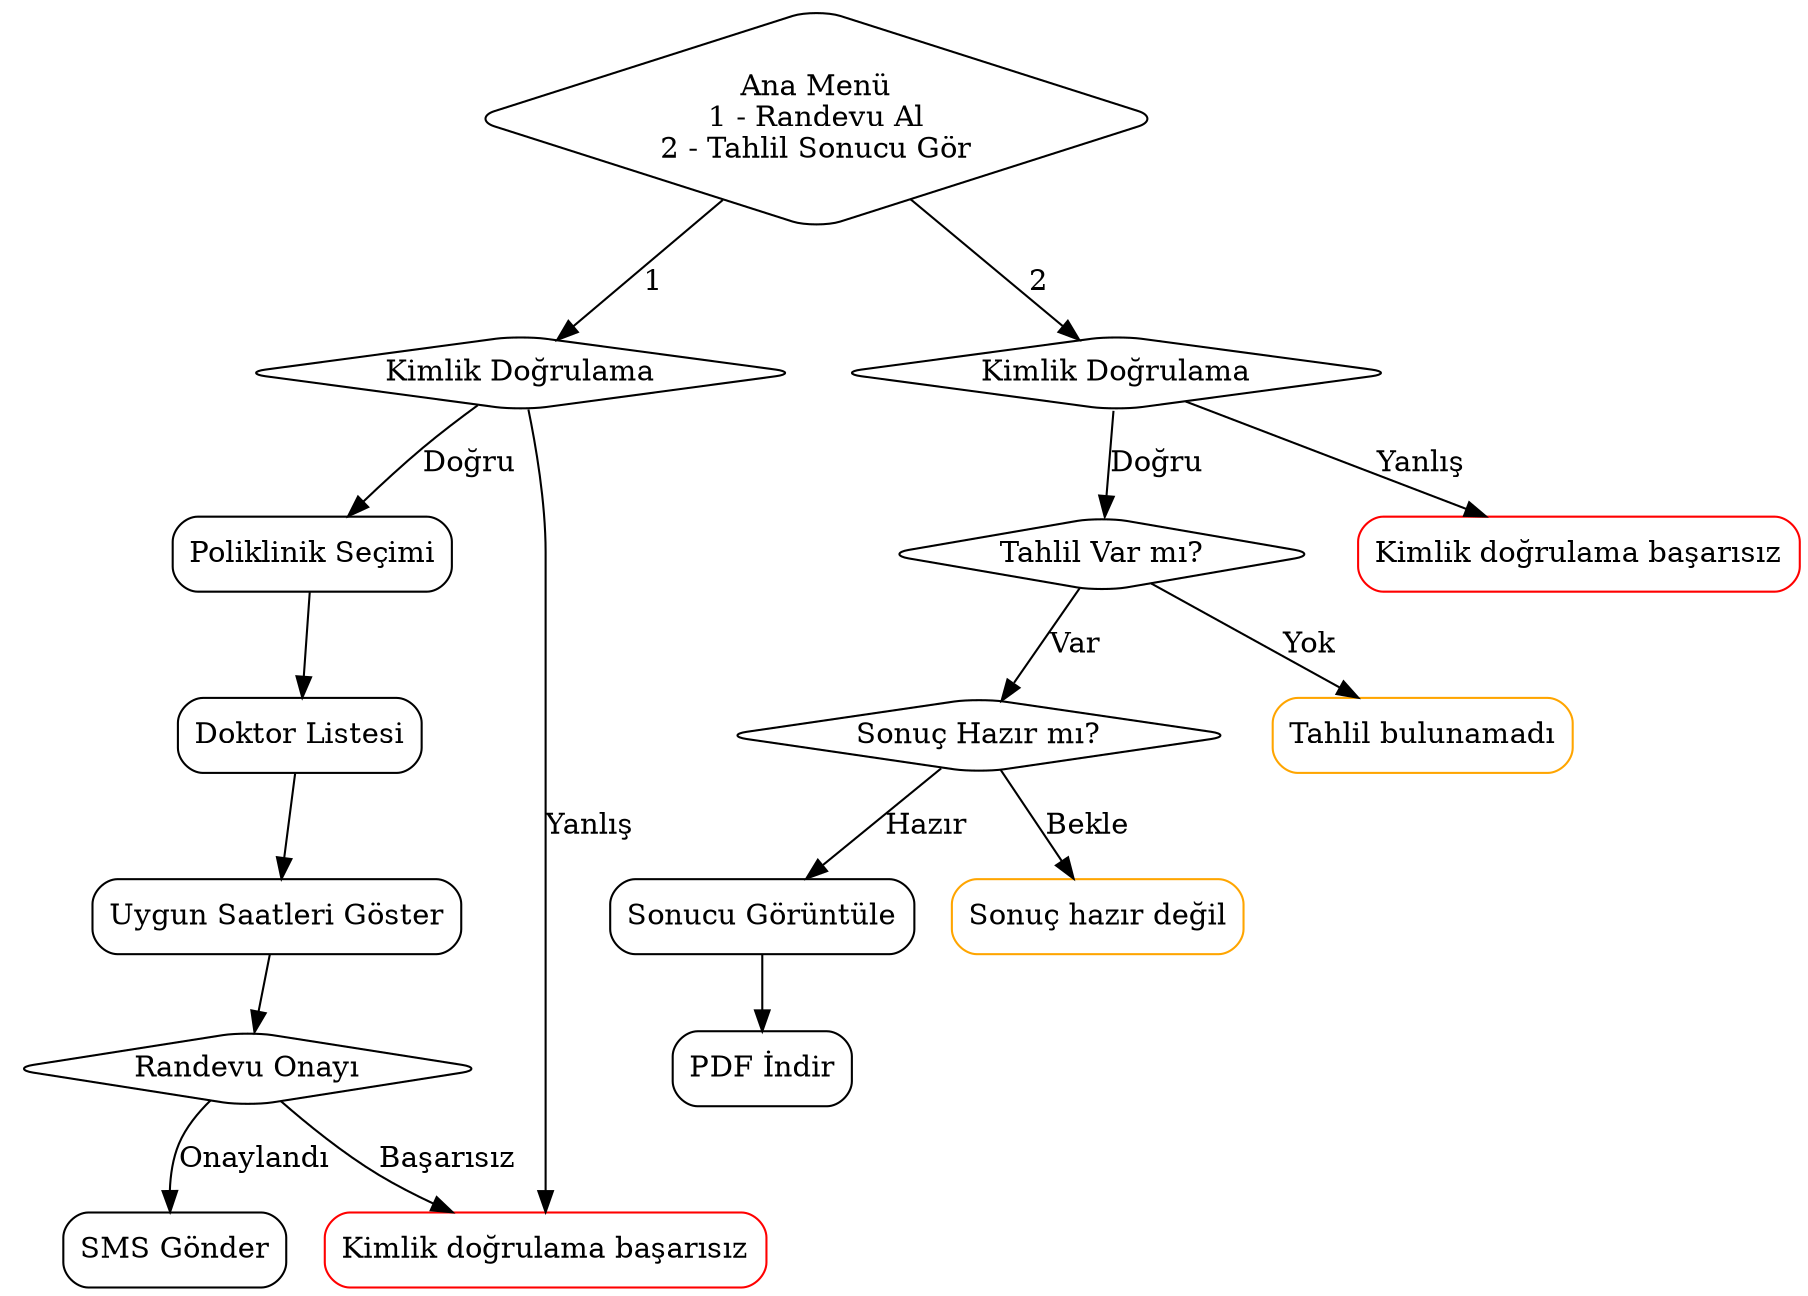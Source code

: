 digraph HastaneSistemi {
    rankdir=TB; // Üstten alta akış
    node [shape=box, style=rounded];

    // Ana Menü
    Menu [label="Ana Menü\n1 - Randevu Al\n2 - Tahlil Sonucu Gör", shape=diamond];

    // Randevu Modülü
    KimlikR [label="Kimlik Doğrulama", shape=diamond];
    Poliklinik [label="Poliklinik Seçimi"];
    Doktor [label="Doktor Listesi"];
    Saatler [label="Uygun Saatleri Göster"];
    Onay [label="Randevu Onayı", shape=diamond];
    SMS [label="SMS Gönder"];
    HataR [label="Kimlik doğrulama başarısız", color=red];

    // Tahlil Modülü
    KimlikT [label="Kimlik Doğrulama", shape=diamond];
    TahlilVar [label="Tahlil Var mı?", shape=diamond];
    SonucHazir [label="Sonuç Hazır mı?", shape=diamond];
    Goruntule [label="Sonucu Görüntüle"];
    PDF [label="PDF İndir"];
    Bekle [label="Sonuç hazır değil", color=orange];
    Yok [label="Tahlil bulunamadı", color=orange];
    HataT [label="Kimlik doğrulama başarısız", color=red];

    // Ana Menü -> Modüller
    Menu -> KimlikR [label="1"];
    Menu -> KimlikT [label="2"];

    // Randevu Modülü Akışı
    KimlikR -> Poliklinik [label="Doğru"];
    KimlikR -> HataR [label="Yanlış"];
    Poliklinik -> Doktor;
    Doktor -> Saatler;
    Saatler -> Onay;
    Onay -> SMS [label="Onaylandı"];
    Onay -> HataR [label="Başarısız"];

    // Tahlil Modülü Akışı
    KimlikT -> TahlilVar [label="Doğru"];
    KimlikT -> HataT [label="Yanlış"];
    TahlilVar -> SonucHazir [label="Var"];
    TahlilVar -> Yok [label="Yok"];
    SonucHazir -> Goruntule [label="Hazır"];
    SonucHazir -> Bekle [label="Bekle"];
    Goruntule -> PDF;
}

